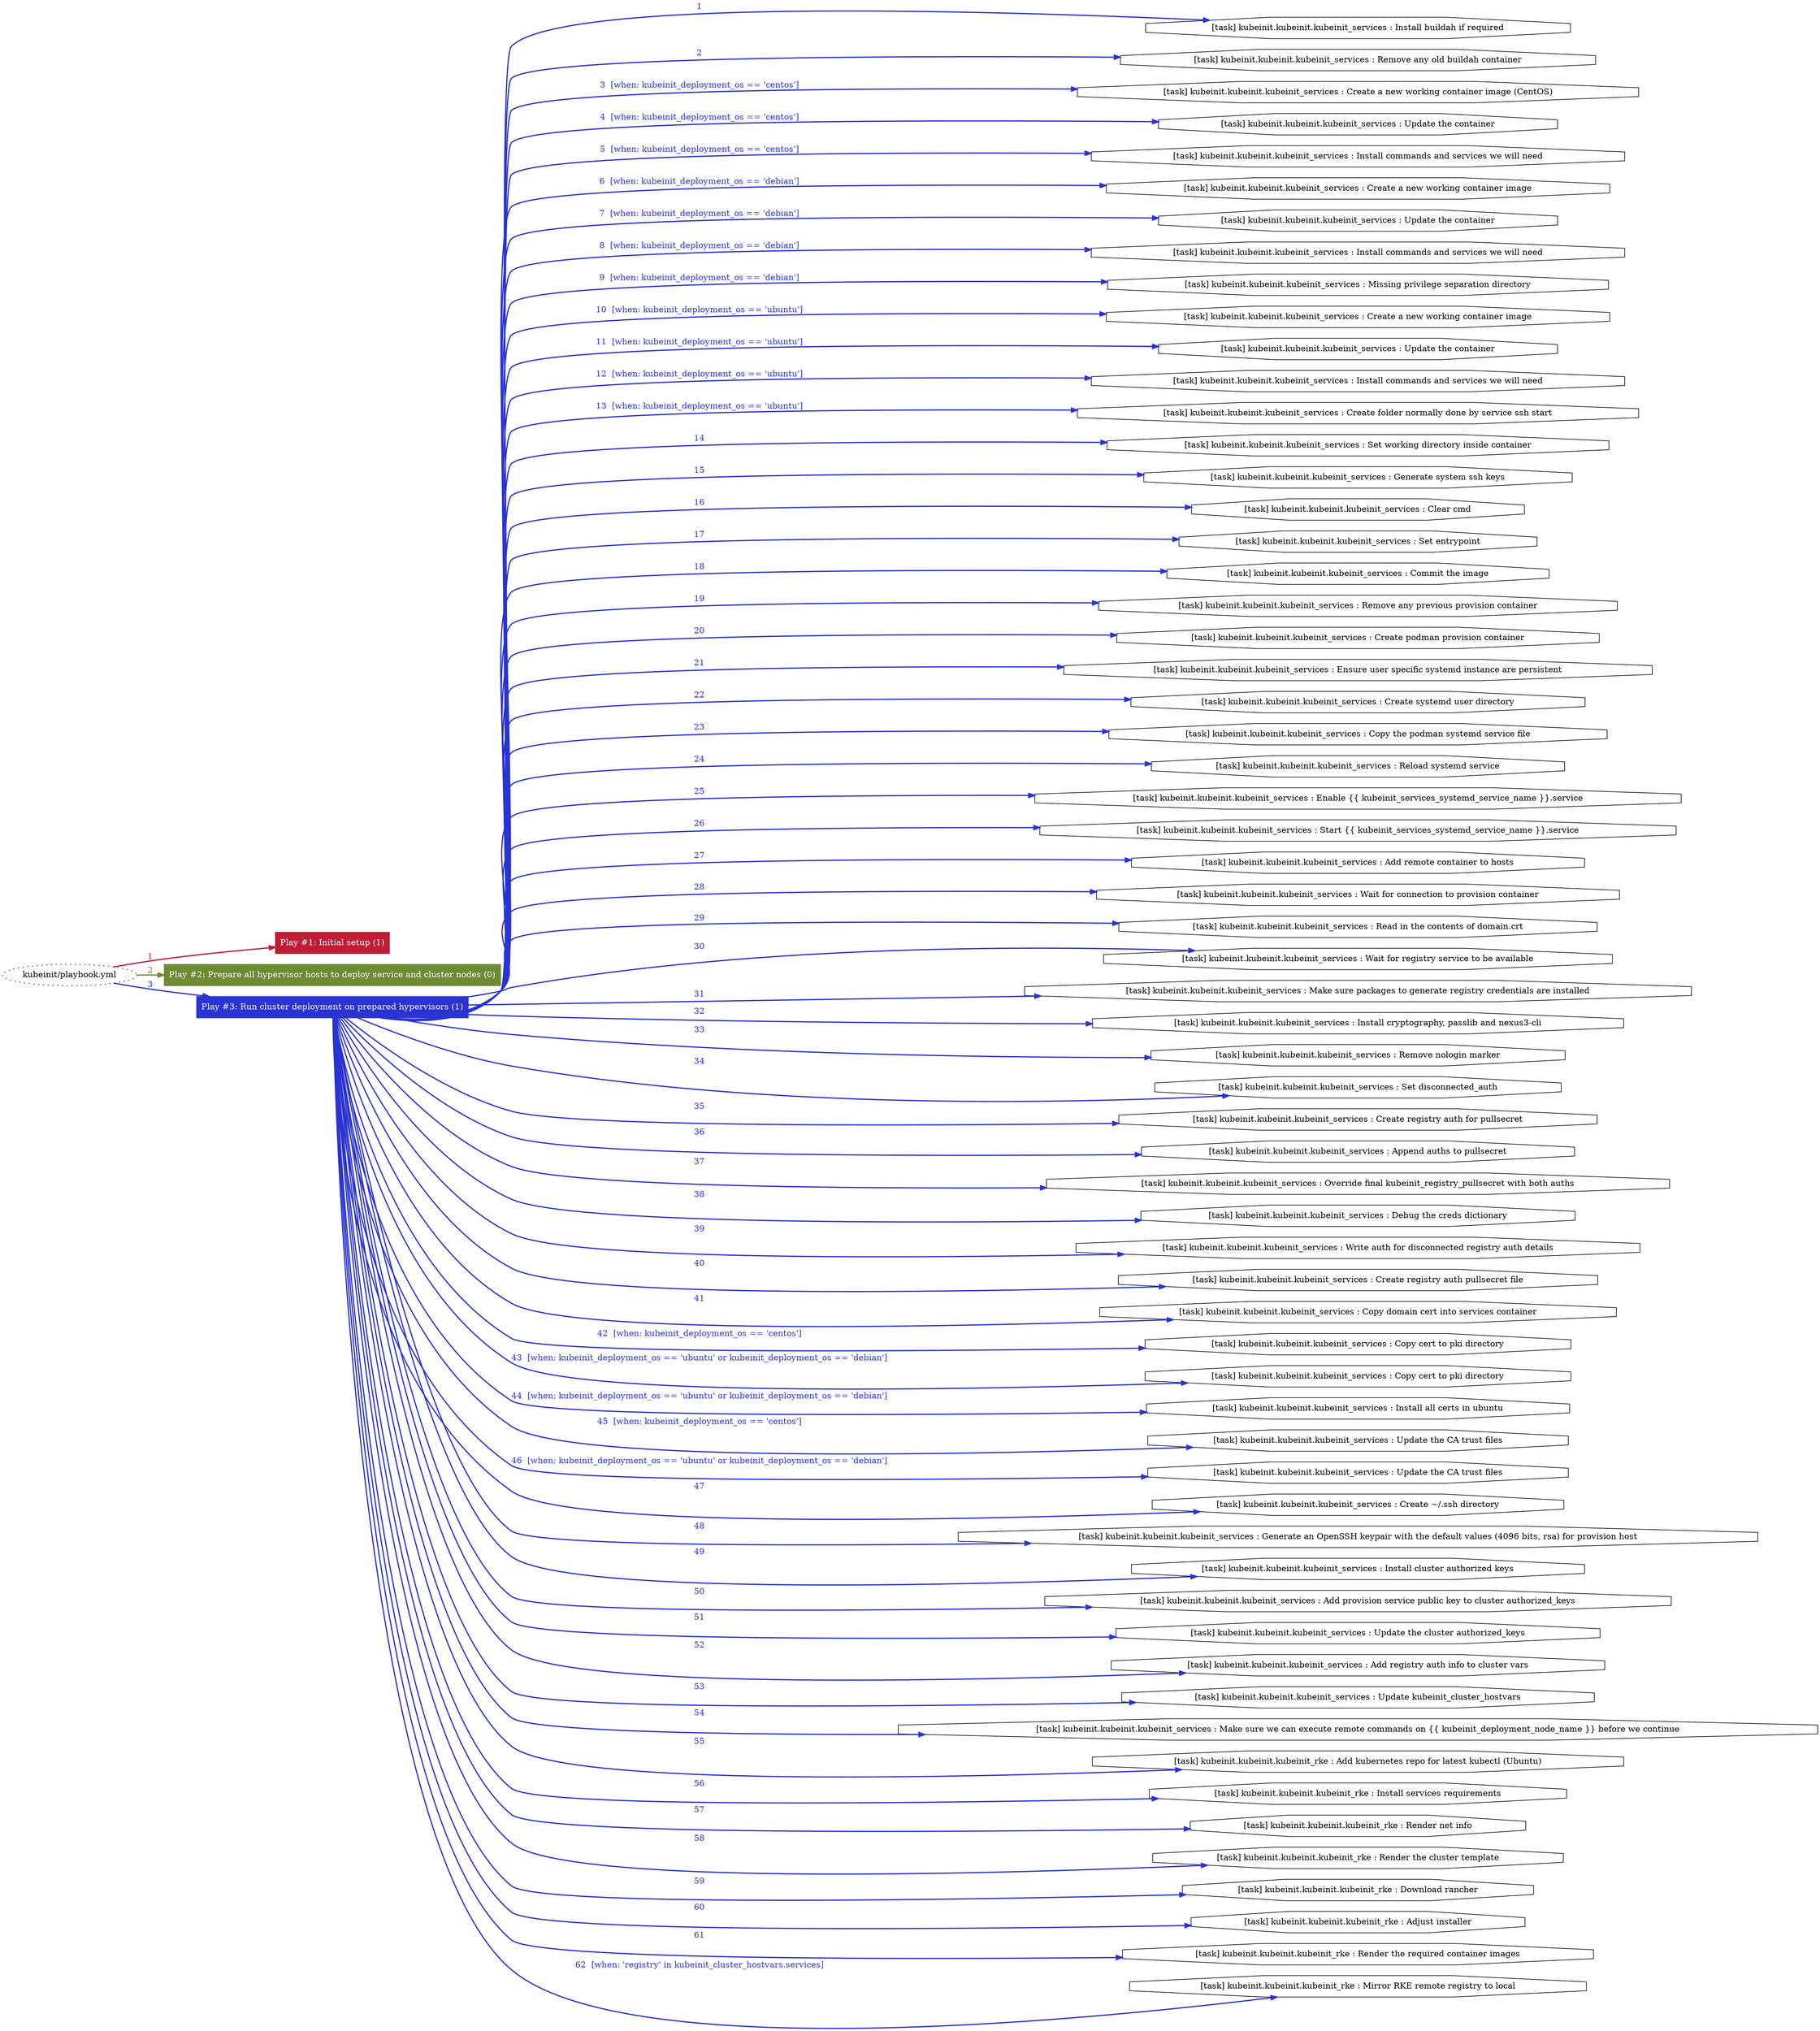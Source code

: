 digraph "kubeinit/playbook.yml "{
	graph [concentrate=true ordering=in rankdir=LR ratio=fill]
	edge [esep=5 sep=10]
	"kubeinit/playbook.yml" [id=root_node style=dotted]
	subgraph "Play #1: Initial setup (1) "{
		"Play #1: Initial setup (1)" [color="#c21b36" fontcolor="#ffffff" id="play_89d67668-7267-43d1-b84c-911eb8aa4e2b" shape=box style=filled tooltip=localhost]
		"kubeinit/playbook.yml" -> "Play #1: Initial setup (1)" [label=1 color="#c21b36" fontcolor="#c21b36" id="edge_b2fed649-0f4b-41f7-b678-6f6294aa1ee5" style=bold]
	}
	subgraph "Play #2: Prepare all hypervisor hosts to deploy service and cluster nodes (0) "{
		"Play #2: Prepare all hypervisor hosts to deploy service and cluster nodes (0)" [color="#6e8b33" fontcolor="#ffffff" id="play_ecfd4572-8cdd-41b9-9784-018dc79d2afe" shape=box style=filled tooltip=""]
		"kubeinit/playbook.yml" -> "Play #2: Prepare all hypervisor hosts to deploy service and cluster nodes (0)" [label=2 color="#6e8b33" fontcolor="#6e8b33" id="edge_59695be4-dd15-4cab-8c39-a798f95d34e9" style=bold]
	}
	subgraph "Play #3: Run cluster deployment on prepared hypervisors (1) "{
		"Play #3: Run cluster deployment on prepared hypervisors (1)" [color="#2a33d4" fontcolor="#ffffff" id="play_3122985b-a3b7-48ba-b21e-7017423d1f35" shape=box style=filled tooltip=localhost]
		"kubeinit/playbook.yml" -> "Play #3: Run cluster deployment on prepared hypervisors (1)" [label=3 color="#2a33d4" fontcolor="#2a33d4" id="edge_c2fb3bf5-c02c-4c47-ab6b-a9780a46cb64" style=bold]
		"task_26ccc3f7-27c9-4555-9eb3-af24d04f24d8" [label="[task] kubeinit.kubeinit.kubeinit_services : Install buildah if required" id="task_26ccc3f7-27c9-4555-9eb3-af24d04f24d8" shape=octagon tooltip="[task] kubeinit.kubeinit.kubeinit_services : Install buildah if required"]
		"Play #3: Run cluster deployment on prepared hypervisors (1)" -> "task_26ccc3f7-27c9-4555-9eb3-af24d04f24d8" [label=1 color="#2a33d4" fontcolor="#2a33d4" id="edge_a3361e6d-ffbb-4d22-848f-d4337b5cb434" style=bold]
		"task_e8ce27de-c4e7-4dfa-8392-21fc0e099fd5" [label="[task] kubeinit.kubeinit.kubeinit_services : Remove any old buildah container" id="task_e8ce27de-c4e7-4dfa-8392-21fc0e099fd5" shape=octagon tooltip="[task] kubeinit.kubeinit.kubeinit_services : Remove any old buildah container"]
		"Play #3: Run cluster deployment on prepared hypervisors (1)" -> "task_e8ce27de-c4e7-4dfa-8392-21fc0e099fd5" [label=2 color="#2a33d4" fontcolor="#2a33d4" id="edge_5a691e67-2f94-4a94-98a0-e6f48926ea81" style=bold]
		"task_4a4788f5-98e1-44b7-8d5e-c45001fbac1b" [label="[task] kubeinit.kubeinit.kubeinit_services : Create a new working container image (CentOS)" id="task_4a4788f5-98e1-44b7-8d5e-c45001fbac1b" shape=octagon tooltip="[task] kubeinit.kubeinit.kubeinit_services : Create a new working container image (CentOS)"]
		"Play #3: Run cluster deployment on prepared hypervisors (1)" -> "task_4a4788f5-98e1-44b7-8d5e-c45001fbac1b" [label="3  [when: kubeinit_deployment_os == 'centos']" color="#2a33d4" fontcolor="#2a33d4" id="edge_14951f3b-1302-4239-8224-7d203113e9e8" style=bold]
		"task_cafa6420-54a0-43d8-bfb5-ead46e9e29d4" [label="[task] kubeinit.kubeinit.kubeinit_services : Update the container" id="task_cafa6420-54a0-43d8-bfb5-ead46e9e29d4" shape=octagon tooltip="[task] kubeinit.kubeinit.kubeinit_services : Update the container"]
		"Play #3: Run cluster deployment on prepared hypervisors (1)" -> "task_cafa6420-54a0-43d8-bfb5-ead46e9e29d4" [label="4  [when: kubeinit_deployment_os == 'centos']" color="#2a33d4" fontcolor="#2a33d4" id="edge_3d279fb7-8619-45f5-9ab1-5c0846c779cb" style=bold]
		"task_20878efe-0852-45e9-adc4-e64f3038af6d" [label="[task] kubeinit.kubeinit.kubeinit_services : Install commands and services we will need" id="task_20878efe-0852-45e9-adc4-e64f3038af6d" shape=octagon tooltip="[task] kubeinit.kubeinit.kubeinit_services : Install commands and services we will need"]
		"Play #3: Run cluster deployment on prepared hypervisors (1)" -> "task_20878efe-0852-45e9-adc4-e64f3038af6d" [label="5  [when: kubeinit_deployment_os == 'centos']" color="#2a33d4" fontcolor="#2a33d4" id="edge_ffb7f184-85fd-4c95-816f-8b0e9eed30bf" style=bold]
		"task_94ddac06-dff6-4039-bb45-05b4e99f6f40" [label="[task] kubeinit.kubeinit.kubeinit_services : Create a new working container image" id="task_94ddac06-dff6-4039-bb45-05b4e99f6f40" shape=octagon tooltip="[task] kubeinit.kubeinit.kubeinit_services : Create a new working container image"]
		"Play #3: Run cluster deployment on prepared hypervisors (1)" -> "task_94ddac06-dff6-4039-bb45-05b4e99f6f40" [label="6  [when: kubeinit_deployment_os == 'debian']" color="#2a33d4" fontcolor="#2a33d4" id="edge_2a7e8adf-1c09-42c6-a2fc-eb75c6d77db1" style=bold]
		"task_a09706da-4a21-4a80-accc-cf0e344dad68" [label="[task] kubeinit.kubeinit.kubeinit_services : Update the container" id="task_a09706da-4a21-4a80-accc-cf0e344dad68" shape=octagon tooltip="[task] kubeinit.kubeinit.kubeinit_services : Update the container"]
		"Play #3: Run cluster deployment on prepared hypervisors (1)" -> "task_a09706da-4a21-4a80-accc-cf0e344dad68" [label="7  [when: kubeinit_deployment_os == 'debian']" color="#2a33d4" fontcolor="#2a33d4" id="edge_9457334b-2726-442e-973d-d5abcf603a57" style=bold]
		"task_7bd8dd98-a85d-4982-ad5f-85a6d67b9fdd" [label="[task] kubeinit.kubeinit.kubeinit_services : Install commands and services we will need" id="task_7bd8dd98-a85d-4982-ad5f-85a6d67b9fdd" shape=octagon tooltip="[task] kubeinit.kubeinit.kubeinit_services : Install commands and services we will need"]
		"Play #3: Run cluster deployment on prepared hypervisors (1)" -> "task_7bd8dd98-a85d-4982-ad5f-85a6d67b9fdd" [label="8  [when: kubeinit_deployment_os == 'debian']" color="#2a33d4" fontcolor="#2a33d4" id="edge_c10a9d0f-5013-4191-8ead-d24593d71eb2" style=bold]
		"task_be217b7c-b467-4d20-a1de-40ae57a543b9" [label="[task] kubeinit.kubeinit.kubeinit_services : Missing privilege separation directory" id="task_be217b7c-b467-4d20-a1de-40ae57a543b9" shape=octagon tooltip="[task] kubeinit.kubeinit.kubeinit_services : Missing privilege separation directory"]
		"Play #3: Run cluster deployment on prepared hypervisors (1)" -> "task_be217b7c-b467-4d20-a1de-40ae57a543b9" [label="9  [when: kubeinit_deployment_os == 'debian']" color="#2a33d4" fontcolor="#2a33d4" id="edge_32015455-98c3-4218-b388-2e2fa707a0e4" style=bold]
		"task_e35620a4-725a-4890-bfc9-58552d5b1191" [label="[task] kubeinit.kubeinit.kubeinit_services : Create a new working container image" id="task_e35620a4-725a-4890-bfc9-58552d5b1191" shape=octagon tooltip="[task] kubeinit.kubeinit.kubeinit_services : Create a new working container image"]
		"Play #3: Run cluster deployment on prepared hypervisors (1)" -> "task_e35620a4-725a-4890-bfc9-58552d5b1191" [label="10  [when: kubeinit_deployment_os == 'ubuntu']" color="#2a33d4" fontcolor="#2a33d4" id="edge_a37f49dc-c448-4ac8-8d53-b9ce103caedb" style=bold]
		"task_89980b26-8f3e-4ff7-ba50-f7609a46d00b" [label="[task] kubeinit.kubeinit.kubeinit_services : Update the container" id="task_89980b26-8f3e-4ff7-ba50-f7609a46d00b" shape=octagon tooltip="[task] kubeinit.kubeinit.kubeinit_services : Update the container"]
		"Play #3: Run cluster deployment on prepared hypervisors (1)" -> "task_89980b26-8f3e-4ff7-ba50-f7609a46d00b" [label="11  [when: kubeinit_deployment_os == 'ubuntu']" color="#2a33d4" fontcolor="#2a33d4" id="edge_e98054ed-778c-40ea-b776-ac24d2d56142" style=bold]
		"task_9341e42b-0421-43ef-b65b-ab5b3acd8a6a" [label="[task] kubeinit.kubeinit.kubeinit_services : Install commands and services we will need" id="task_9341e42b-0421-43ef-b65b-ab5b3acd8a6a" shape=octagon tooltip="[task] kubeinit.kubeinit.kubeinit_services : Install commands and services we will need"]
		"Play #3: Run cluster deployment on prepared hypervisors (1)" -> "task_9341e42b-0421-43ef-b65b-ab5b3acd8a6a" [label="12  [when: kubeinit_deployment_os == 'ubuntu']" color="#2a33d4" fontcolor="#2a33d4" id="edge_b0c4a159-3ee0-48d5-95b4-9053b7ba326e" style=bold]
		"task_7d2ca203-b883-411a-a090-d3f37f1e937b" [label="[task] kubeinit.kubeinit.kubeinit_services : Create folder normally done by service ssh start" id="task_7d2ca203-b883-411a-a090-d3f37f1e937b" shape=octagon tooltip="[task] kubeinit.kubeinit.kubeinit_services : Create folder normally done by service ssh start"]
		"Play #3: Run cluster deployment on prepared hypervisors (1)" -> "task_7d2ca203-b883-411a-a090-d3f37f1e937b" [label="13  [when: kubeinit_deployment_os == 'ubuntu']" color="#2a33d4" fontcolor="#2a33d4" id="edge_68b9e5df-1749-4a5b-8ee0-b80f4f5730c7" style=bold]
		"task_8d383ebd-6b81-4338-8587-c5d2cee01c8d" [label="[task] kubeinit.kubeinit.kubeinit_services : Set working directory inside container" id="task_8d383ebd-6b81-4338-8587-c5d2cee01c8d" shape=octagon tooltip="[task] kubeinit.kubeinit.kubeinit_services : Set working directory inside container"]
		"Play #3: Run cluster deployment on prepared hypervisors (1)" -> "task_8d383ebd-6b81-4338-8587-c5d2cee01c8d" [label=14 color="#2a33d4" fontcolor="#2a33d4" id="edge_c7d38f79-8a5c-43bc-86e5-ebcfcdc94438" style=bold]
		"task_fdbf1ae8-ef0e-4881-ab0f-120c1ec81e8e" [label="[task] kubeinit.kubeinit.kubeinit_services : Generate system ssh keys" id="task_fdbf1ae8-ef0e-4881-ab0f-120c1ec81e8e" shape=octagon tooltip="[task] kubeinit.kubeinit.kubeinit_services : Generate system ssh keys"]
		"Play #3: Run cluster deployment on prepared hypervisors (1)" -> "task_fdbf1ae8-ef0e-4881-ab0f-120c1ec81e8e" [label=15 color="#2a33d4" fontcolor="#2a33d4" id="edge_a886fb7b-d482-497f-b287-f1794a1e6b5b" style=bold]
		"task_490bf75a-bc05-4e7b-a4b4-ca92c9662fcb" [label="[task] kubeinit.kubeinit.kubeinit_services : Clear cmd" id="task_490bf75a-bc05-4e7b-a4b4-ca92c9662fcb" shape=octagon tooltip="[task] kubeinit.kubeinit.kubeinit_services : Clear cmd"]
		"Play #3: Run cluster deployment on prepared hypervisors (1)" -> "task_490bf75a-bc05-4e7b-a4b4-ca92c9662fcb" [label=16 color="#2a33d4" fontcolor="#2a33d4" id="edge_9da7501d-5439-450f-8c8b-c43f32300c48" style=bold]
		"task_d6cfb4b9-ec02-4df2-b7bd-3c970d837dd2" [label="[task] kubeinit.kubeinit.kubeinit_services : Set entrypoint" id="task_d6cfb4b9-ec02-4df2-b7bd-3c970d837dd2" shape=octagon tooltip="[task] kubeinit.kubeinit.kubeinit_services : Set entrypoint"]
		"Play #3: Run cluster deployment on prepared hypervisors (1)" -> "task_d6cfb4b9-ec02-4df2-b7bd-3c970d837dd2" [label=17 color="#2a33d4" fontcolor="#2a33d4" id="edge_d0db5bcc-5022-4d2f-a936-92f39120ecf9" style=bold]
		"task_d5c757d1-2993-4015-ad8f-b207d003e6e4" [label="[task] kubeinit.kubeinit.kubeinit_services : Commit the image" id="task_d5c757d1-2993-4015-ad8f-b207d003e6e4" shape=octagon tooltip="[task] kubeinit.kubeinit.kubeinit_services : Commit the image"]
		"Play #3: Run cluster deployment on prepared hypervisors (1)" -> "task_d5c757d1-2993-4015-ad8f-b207d003e6e4" [label=18 color="#2a33d4" fontcolor="#2a33d4" id="edge_f128c11e-090c-4199-8811-3b92e33a6ffe" style=bold]
		"task_0df48e35-d886-4646-8271-5a157b4adf11" [label="[task] kubeinit.kubeinit.kubeinit_services : Remove any previous provision container" id="task_0df48e35-d886-4646-8271-5a157b4adf11" shape=octagon tooltip="[task] kubeinit.kubeinit.kubeinit_services : Remove any previous provision container"]
		"Play #3: Run cluster deployment on prepared hypervisors (1)" -> "task_0df48e35-d886-4646-8271-5a157b4adf11" [label=19 color="#2a33d4" fontcolor="#2a33d4" id="edge_c13334d5-4485-46e6-8a3b-c79db0886161" style=bold]
		"task_f30c2f86-67d0-4256-95e7-8266794e2e5e" [label="[task] kubeinit.kubeinit.kubeinit_services : Create podman provision container" id="task_f30c2f86-67d0-4256-95e7-8266794e2e5e" shape=octagon tooltip="[task] kubeinit.kubeinit.kubeinit_services : Create podman provision container"]
		"Play #3: Run cluster deployment on prepared hypervisors (1)" -> "task_f30c2f86-67d0-4256-95e7-8266794e2e5e" [label=20 color="#2a33d4" fontcolor="#2a33d4" id="edge_3dd5bf9a-3f12-4caa-bd98-e3d26e99fe6d" style=bold]
		"task_b73257f6-ddd5-4dab-af0e-2f2fbfa19278" [label="[task] kubeinit.kubeinit.kubeinit_services : Ensure user specific systemd instance are persistent" id="task_b73257f6-ddd5-4dab-af0e-2f2fbfa19278" shape=octagon tooltip="[task] kubeinit.kubeinit.kubeinit_services : Ensure user specific systemd instance are persistent"]
		"Play #3: Run cluster deployment on prepared hypervisors (1)" -> "task_b73257f6-ddd5-4dab-af0e-2f2fbfa19278" [label=21 color="#2a33d4" fontcolor="#2a33d4" id="edge_3fb384db-3d9c-4f13-b707-c513d3376240" style=bold]
		"task_ce93e44f-934d-4756-a4ca-021bf81ec161" [label="[task] kubeinit.kubeinit.kubeinit_services : Create systemd user directory" id="task_ce93e44f-934d-4756-a4ca-021bf81ec161" shape=octagon tooltip="[task] kubeinit.kubeinit.kubeinit_services : Create systemd user directory"]
		"Play #3: Run cluster deployment on prepared hypervisors (1)" -> "task_ce93e44f-934d-4756-a4ca-021bf81ec161" [label=22 color="#2a33d4" fontcolor="#2a33d4" id="edge_d926f3c3-e246-4792-b531-c2c54e8a2bbf" style=bold]
		"task_126dbf3d-4bea-491a-8f47-f3efce88e8aa" [label="[task] kubeinit.kubeinit.kubeinit_services : Copy the podman systemd service file" id="task_126dbf3d-4bea-491a-8f47-f3efce88e8aa" shape=octagon tooltip="[task] kubeinit.kubeinit.kubeinit_services : Copy the podman systemd service file"]
		"Play #3: Run cluster deployment on prepared hypervisors (1)" -> "task_126dbf3d-4bea-491a-8f47-f3efce88e8aa" [label=23 color="#2a33d4" fontcolor="#2a33d4" id="edge_d897a31c-07e6-4821-bf46-6badfae91ef7" style=bold]
		"task_a6c2a98f-1bc7-4653-b76d-57a65dbc278c" [label="[task] kubeinit.kubeinit.kubeinit_services : Reload systemd service" id="task_a6c2a98f-1bc7-4653-b76d-57a65dbc278c" shape=octagon tooltip="[task] kubeinit.kubeinit.kubeinit_services : Reload systemd service"]
		"Play #3: Run cluster deployment on prepared hypervisors (1)" -> "task_a6c2a98f-1bc7-4653-b76d-57a65dbc278c" [label=24 color="#2a33d4" fontcolor="#2a33d4" id="edge_77a25df6-aecd-4eb5-8d89-6bc0e6722a66" style=bold]
		"task_a2f653d4-1b2a-4d5b-b396-feacf4d84310" [label="[task] kubeinit.kubeinit.kubeinit_services : Enable {{ kubeinit_services_systemd_service_name }}.service" id="task_a2f653d4-1b2a-4d5b-b396-feacf4d84310" shape=octagon tooltip="[task] kubeinit.kubeinit.kubeinit_services : Enable {{ kubeinit_services_systemd_service_name }}.service"]
		"Play #3: Run cluster deployment on prepared hypervisors (1)" -> "task_a2f653d4-1b2a-4d5b-b396-feacf4d84310" [label=25 color="#2a33d4" fontcolor="#2a33d4" id="edge_f665669e-a606-4e2d-8ab0-6bc1cca88205" style=bold]
		"task_31c2b6ee-6cad-42f4-aa12-08603a303819" [label="[task] kubeinit.kubeinit.kubeinit_services : Start {{ kubeinit_services_systemd_service_name }}.service" id="task_31c2b6ee-6cad-42f4-aa12-08603a303819" shape=octagon tooltip="[task] kubeinit.kubeinit.kubeinit_services : Start {{ kubeinit_services_systemd_service_name }}.service"]
		"Play #3: Run cluster deployment on prepared hypervisors (1)" -> "task_31c2b6ee-6cad-42f4-aa12-08603a303819" [label=26 color="#2a33d4" fontcolor="#2a33d4" id="edge_966262a9-42b9-48f7-a98c-0db9a7d493da" style=bold]
		"task_6df07245-3c19-421d-89b8-1c689de4e151" [label="[task] kubeinit.kubeinit.kubeinit_services : Add remote container to hosts" id="task_6df07245-3c19-421d-89b8-1c689de4e151" shape=octagon tooltip="[task] kubeinit.kubeinit.kubeinit_services : Add remote container to hosts"]
		"Play #3: Run cluster deployment on prepared hypervisors (1)" -> "task_6df07245-3c19-421d-89b8-1c689de4e151" [label=27 color="#2a33d4" fontcolor="#2a33d4" id="edge_ffd1b2bd-1182-4fa6-a90b-c7773fbabab1" style=bold]
		"task_5b9c6326-3f31-4c87-a17f-de231e6afa76" [label="[task] kubeinit.kubeinit.kubeinit_services : Wait for connection to provision container" id="task_5b9c6326-3f31-4c87-a17f-de231e6afa76" shape=octagon tooltip="[task] kubeinit.kubeinit.kubeinit_services : Wait for connection to provision container"]
		"Play #3: Run cluster deployment on prepared hypervisors (1)" -> "task_5b9c6326-3f31-4c87-a17f-de231e6afa76" [label=28 color="#2a33d4" fontcolor="#2a33d4" id="edge_72b3f019-9eea-4d4c-a6f4-ab73e9431dd1" style=bold]
		"task_7098e13f-bd4a-436d-a17d-96f3f4dc25b9" [label="[task] kubeinit.kubeinit.kubeinit_services : Read in the contents of domain.crt" id="task_7098e13f-bd4a-436d-a17d-96f3f4dc25b9" shape=octagon tooltip="[task] kubeinit.kubeinit.kubeinit_services : Read in the contents of domain.crt"]
		"Play #3: Run cluster deployment on prepared hypervisors (1)" -> "task_7098e13f-bd4a-436d-a17d-96f3f4dc25b9" [label=29 color="#2a33d4" fontcolor="#2a33d4" id="edge_f4ca4c26-efce-437a-8d71-522ce3799a28" style=bold]
		"task_e5a9d515-86fc-431e-9e8f-0c82cbbe8e0e" [label="[task] kubeinit.kubeinit.kubeinit_services : Wait for registry service to be available" id="task_e5a9d515-86fc-431e-9e8f-0c82cbbe8e0e" shape=octagon tooltip="[task] kubeinit.kubeinit.kubeinit_services : Wait for registry service to be available"]
		"Play #3: Run cluster deployment on prepared hypervisors (1)" -> "task_e5a9d515-86fc-431e-9e8f-0c82cbbe8e0e" [label=30 color="#2a33d4" fontcolor="#2a33d4" id="edge_b2b65624-1365-4070-8cc0-c1222d3b1883" style=bold]
		"task_45101cea-4c3e-4d67-9fc7-fdd1a56b36fd" [label="[task] kubeinit.kubeinit.kubeinit_services : Make sure packages to generate registry credentials are installed" id="task_45101cea-4c3e-4d67-9fc7-fdd1a56b36fd" shape=octagon tooltip="[task] kubeinit.kubeinit.kubeinit_services : Make sure packages to generate registry credentials are installed"]
		"Play #3: Run cluster deployment on prepared hypervisors (1)" -> "task_45101cea-4c3e-4d67-9fc7-fdd1a56b36fd" [label=31 color="#2a33d4" fontcolor="#2a33d4" id="edge_d50f5a11-242d-4f4d-97a8-2e8633b6db12" style=bold]
		"task_8043d74a-46c8-4326-bda9-86f668ac78ff" [label="[task] kubeinit.kubeinit.kubeinit_services : Install cryptography, passlib and nexus3-cli" id="task_8043d74a-46c8-4326-bda9-86f668ac78ff" shape=octagon tooltip="[task] kubeinit.kubeinit.kubeinit_services : Install cryptography, passlib and nexus3-cli"]
		"Play #3: Run cluster deployment on prepared hypervisors (1)" -> "task_8043d74a-46c8-4326-bda9-86f668ac78ff" [label=32 color="#2a33d4" fontcolor="#2a33d4" id="edge_486ad966-9ab2-48b4-803a-38477ebc6984" style=bold]
		"task_e1e6bf73-26dc-432e-be20-f6f23d2cebae" [label="[task] kubeinit.kubeinit.kubeinit_services : Remove nologin marker" id="task_e1e6bf73-26dc-432e-be20-f6f23d2cebae" shape=octagon tooltip="[task] kubeinit.kubeinit.kubeinit_services : Remove nologin marker"]
		"Play #3: Run cluster deployment on prepared hypervisors (1)" -> "task_e1e6bf73-26dc-432e-be20-f6f23d2cebae" [label=33 color="#2a33d4" fontcolor="#2a33d4" id="edge_b68119a2-d751-4a58-8c64-ddfaa35d697e" style=bold]
		"task_6402955f-0537-4c2d-9c90-ef697ac99fca" [label="[task] kubeinit.kubeinit.kubeinit_services : Set disconnected_auth" id="task_6402955f-0537-4c2d-9c90-ef697ac99fca" shape=octagon tooltip="[task] kubeinit.kubeinit.kubeinit_services : Set disconnected_auth"]
		"Play #3: Run cluster deployment on prepared hypervisors (1)" -> "task_6402955f-0537-4c2d-9c90-ef697ac99fca" [label=34 color="#2a33d4" fontcolor="#2a33d4" id="edge_1add2467-fae4-4f70-b886-5ab51725b3da" style=bold]
		"task_5822c385-1d4d-48a1-9653-f2f150ef8f3d" [label="[task] kubeinit.kubeinit.kubeinit_services : Create registry auth for pullsecret" id="task_5822c385-1d4d-48a1-9653-f2f150ef8f3d" shape=octagon tooltip="[task] kubeinit.kubeinit.kubeinit_services : Create registry auth for pullsecret"]
		"Play #3: Run cluster deployment on prepared hypervisors (1)" -> "task_5822c385-1d4d-48a1-9653-f2f150ef8f3d" [label=35 color="#2a33d4" fontcolor="#2a33d4" id="edge_410553da-a005-4067-bed7-69602e87f906" style=bold]
		"task_8ae0e8d4-5f89-4197-8b14-0f26ec9a65c7" [label="[task] kubeinit.kubeinit.kubeinit_services : Append auths to pullsecret" id="task_8ae0e8d4-5f89-4197-8b14-0f26ec9a65c7" shape=octagon tooltip="[task] kubeinit.kubeinit.kubeinit_services : Append auths to pullsecret"]
		"Play #3: Run cluster deployment on prepared hypervisors (1)" -> "task_8ae0e8d4-5f89-4197-8b14-0f26ec9a65c7" [label=36 color="#2a33d4" fontcolor="#2a33d4" id="edge_d42fd137-6b36-4fe2-bed3-e399a8ebd744" style=bold]
		"task_3aa8e245-3b0f-44a5-a50f-375ce3e8bb41" [label="[task] kubeinit.kubeinit.kubeinit_services : Override final kubeinit_registry_pullsecret with both auths" id="task_3aa8e245-3b0f-44a5-a50f-375ce3e8bb41" shape=octagon tooltip="[task] kubeinit.kubeinit.kubeinit_services : Override final kubeinit_registry_pullsecret with both auths"]
		"Play #3: Run cluster deployment on prepared hypervisors (1)" -> "task_3aa8e245-3b0f-44a5-a50f-375ce3e8bb41" [label=37 color="#2a33d4" fontcolor="#2a33d4" id="edge_260751d8-6858-4791-b328-24f386aace7d" style=bold]
		"task_c56ac872-4ce2-4427-a585-e252644e0ec6" [label="[task] kubeinit.kubeinit.kubeinit_services : Debug the creds dictionary" id="task_c56ac872-4ce2-4427-a585-e252644e0ec6" shape=octagon tooltip="[task] kubeinit.kubeinit.kubeinit_services : Debug the creds dictionary"]
		"Play #3: Run cluster deployment on prepared hypervisors (1)" -> "task_c56ac872-4ce2-4427-a585-e252644e0ec6" [label=38 color="#2a33d4" fontcolor="#2a33d4" id="edge_45da1575-51e4-4795-a265-cae1792f2f63" style=bold]
		"task_9b1ad206-98a2-4421-8f10-ad056f9a0057" [label="[task] kubeinit.kubeinit.kubeinit_services : Write auth for disconnected registry auth details" id="task_9b1ad206-98a2-4421-8f10-ad056f9a0057" shape=octagon tooltip="[task] kubeinit.kubeinit.kubeinit_services : Write auth for disconnected registry auth details"]
		"Play #3: Run cluster deployment on prepared hypervisors (1)" -> "task_9b1ad206-98a2-4421-8f10-ad056f9a0057" [label=39 color="#2a33d4" fontcolor="#2a33d4" id="edge_007f1c73-13dc-4cdc-9557-e0a1b08969d6" style=bold]
		"task_43ab566b-1da3-4804-acbf-440388c7a425" [label="[task] kubeinit.kubeinit.kubeinit_services : Create registry auth pullsecret file" id="task_43ab566b-1da3-4804-acbf-440388c7a425" shape=octagon tooltip="[task] kubeinit.kubeinit.kubeinit_services : Create registry auth pullsecret file"]
		"Play #3: Run cluster deployment on prepared hypervisors (1)" -> "task_43ab566b-1da3-4804-acbf-440388c7a425" [label=40 color="#2a33d4" fontcolor="#2a33d4" id="edge_31b2ec87-10b8-441c-88a6-f029d3f21a06" style=bold]
		"task_cf137c3a-bed0-47fd-8ea5-2eff12ca4321" [label="[task] kubeinit.kubeinit.kubeinit_services : Copy domain cert into services container" id="task_cf137c3a-bed0-47fd-8ea5-2eff12ca4321" shape=octagon tooltip="[task] kubeinit.kubeinit.kubeinit_services : Copy domain cert into services container"]
		"Play #3: Run cluster deployment on prepared hypervisors (1)" -> "task_cf137c3a-bed0-47fd-8ea5-2eff12ca4321" [label=41 color="#2a33d4" fontcolor="#2a33d4" id="edge_19af210a-5bc3-4498-9718-4c90c1d5a5bc" style=bold]
		"task_843a42b6-6bed-4bb8-ae88-284dd943fcc7" [label="[task] kubeinit.kubeinit.kubeinit_services : Copy cert to pki directory" id="task_843a42b6-6bed-4bb8-ae88-284dd943fcc7" shape=octagon tooltip="[task] kubeinit.kubeinit.kubeinit_services : Copy cert to pki directory"]
		"Play #3: Run cluster deployment on prepared hypervisors (1)" -> "task_843a42b6-6bed-4bb8-ae88-284dd943fcc7" [label="42  [when: kubeinit_deployment_os == 'centos']" color="#2a33d4" fontcolor="#2a33d4" id="edge_98cfb61b-b09f-4d4b-a28d-85991f4bcb67" style=bold]
		"task_cdcbb138-630a-4b47-9be4-a174847e1fb6" [label="[task] kubeinit.kubeinit.kubeinit_services : Copy cert to pki directory" id="task_cdcbb138-630a-4b47-9be4-a174847e1fb6" shape=octagon tooltip="[task] kubeinit.kubeinit.kubeinit_services : Copy cert to pki directory"]
		"Play #3: Run cluster deployment on prepared hypervisors (1)" -> "task_cdcbb138-630a-4b47-9be4-a174847e1fb6" [label="43  [when: kubeinit_deployment_os == 'ubuntu' or kubeinit_deployment_os == 'debian']" color="#2a33d4" fontcolor="#2a33d4" id="edge_2473f048-0a16-4ae7-96f6-f884692e6416" style=bold]
		"task_e19a4a04-b3ee-4113-9c48-60c9ee5900a3" [label="[task] kubeinit.kubeinit.kubeinit_services : Install all certs in ubuntu" id="task_e19a4a04-b3ee-4113-9c48-60c9ee5900a3" shape=octagon tooltip="[task] kubeinit.kubeinit.kubeinit_services : Install all certs in ubuntu"]
		"Play #3: Run cluster deployment on prepared hypervisors (1)" -> "task_e19a4a04-b3ee-4113-9c48-60c9ee5900a3" [label="44  [when: kubeinit_deployment_os == 'ubuntu' or kubeinit_deployment_os == 'debian']" color="#2a33d4" fontcolor="#2a33d4" id="edge_0491ccb3-e3ef-48a2-a960-0569f27ad63a" style=bold]
		"task_bef3bda7-3b54-437a-aa41-e46d1541e18f" [label="[task] kubeinit.kubeinit.kubeinit_services : Update the CA trust files" id="task_bef3bda7-3b54-437a-aa41-e46d1541e18f" shape=octagon tooltip="[task] kubeinit.kubeinit.kubeinit_services : Update the CA trust files"]
		"Play #3: Run cluster deployment on prepared hypervisors (1)" -> "task_bef3bda7-3b54-437a-aa41-e46d1541e18f" [label="45  [when: kubeinit_deployment_os == 'centos']" color="#2a33d4" fontcolor="#2a33d4" id="edge_2197ebe1-6fff-4aa3-8d61-46daf9edeeee" style=bold]
		"task_b35390cd-f099-4632-82f7-05f641b60416" [label="[task] kubeinit.kubeinit.kubeinit_services : Update the CA trust files" id="task_b35390cd-f099-4632-82f7-05f641b60416" shape=octagon tooltip="[task] kubeinit.kubeinit.kubeinit_services : Update the CA trust files"]
		"Play #3: Run cluster deployment on prepared hypervisors (1)" -> "task_b35390cd-f099-4632-82f7-05f641b60416" [label="46  [when: kubeinit_deployment_os == 'ubuntu' or kubeinit_deployment_os == 'debian']" color="#2a33d4" fontcolor="#2a33d4" id="edge_0d9ad445-536f-4ce9-97f9-205e5a67dd97" style=bold]
		"task_0a9e2bda-bf3d-4415-ad7a-b660e581f393" [label="[task] kubeinit.kubeinit.kubeinit_services : Create ~/.ssh directory" id="task_0a9e2bda-bf3d-4415-ad7a-b660e581f393" shape=octagon tooltip="[task] kubeinit.kubeinit.kubeinit_services : Create ~/.ssh directory"]
		"Play #3: Run cluster deployment on prepared hypervisors (1)" -> "task_0a9e2bda-bf3d-4415-ad7a-b660e581f393" [label=47 color="#2a33d4" fontcolor="#2a33d4" id="edge_95e49ba3-daca-434a-9006-f9480c6977cc" style=bold]
		"task_db5aa0a9-0e79-4277-b1d7-bda13bc89053" [label="[task] kubeinit.kubeinit.kubeinit_services : Generate an OpenSSH keypair with the default values (4096 bits, rsa) for provision host" id="task_db5aa0a9-0e79-4277-b1d7-bda13bc89053" shape=octagon tooltip="[task] kubeinit.kubeinit.kubeinit_services : Generate an OpenSSH keypair with the default values (4096 bits, rsa) for provision host"]
		"Play #3: Run cluster deployment on prepared hypervisors (1)" -> "task_db5aa0a9-0e79-4277-b1d7-bda13bc89053" [label=48 color="#2a33d4" fontcolor="#2a33d4" id="edge_dc3a9789-2c52-457e-ac14-0eb51a80aa55" style=bold]
		"task_c5210ded-66b9-440f-8e7e-e3a867e252d6" [label="[task] kubeinit.kubeinit.kubeinit_services : Install cluster authorized keys" id="task_c5210ded-66b9-440f-8e7e-e3a867e252d6" shape=octagon tooltip="[task] kubeinit.kubeinit.kubeinit_services : Install cluster authorized keys"]
		"Play #3: Run cluster deployment on prepared hypervisors (1)" -> "task_c5210ded-66b9-440f-8e7e-e3a867e252d6" [label=49 color="#2a33d4" fontcolor="#2a33d4" id="edge_16f1e047-c9a2-44a5-8bdc-7403b0b482fd" style=bold]
		"task_d91aee40-1cfb-4eb6-af59-ac726c135811" [label="[task] kubeinit.kubeinit.kubeinit_services : Add provision service public key to cluster authorized_keys" id="task_d91aee40-1cfb-4eb6-af59-ac726c135811" shape=octagon tooltip="[task] kubeinit.kubeinit.kubeinit_services : Add provision service public key to cluster authorized_keys"]
		"Play #3: Run cluster deployment on prepared hypervisors (1)" -> "task_d91aee40-1cfb-4eb6-af59-ac726c135811" [label=50 color="#2a33d4" fontcolor="#2a33d4" id="edge_d59178e3-b700-442a-a73c-10644fbba287" style=bold]
		"task_4e68b999-e8ef-4f8c-97fa-1da072b38edc" [label="[task] kubeinit.kubeinit.kubeinit_services : Update the cluster authorized_keys" id="task_4e68b999-e8ef-4f8c-97fa-1da072b38edc" shape=octagon tooltip="[task] kubeinit.kubeinit.kubeinit_services : Update the cluster authorized_keys"]
		"Play #3: Run cluster deployment on prepared hypervisors (1)" -> "task_4e68b999-e8ef-4f8c-97fa-1da072b38edc" [label=51 color="#2a33d4" fontcolor="#2a33d4" id="edge_0ee10b13-196d-41cd-ac6a-abef07bdb811" style=bold]
		"task_4b8c5ceb-cb8b-4567-a201-6ae77b14e4b6" [label="[task] kubeinit.kubeinit.kubeinit_services : Add registry auth info to cluster vars" id="task_4b8c5ceb-cb8b-4567-a201-6ae77b14e4b6" shape=octagon tooltip="[task] kubeinit.kubeinit.kubeinit_services : Add registry auth info to cluster vars"]
		"Play #3: Run cluster deployment on prepared hypervisors (1)" -> "task_4b8c5ceb-cb8b-4567-a201-6ae77b14e4b6" [label=52 color="#2a33d4" fontcolor="#2a33d4" id="edge_c1271eb7-2743-4e48-aa36-00fff03bd5ac" style=bold]
		"task_5ad36478-9c07-4331-a228-7eba7d89cd0d" [label="[task] kubeinit.kubeinit.kubeinit_services : Update kubeinit_cluster_hostvars" id="task_5ad36478-9c07-4331-a228-7eba7d89cd0d" shape=octagon tooltip="[task] kubeinit.kubeinit.kubeinit_services : Update kubeinit_cluster_hostvars"]
		"Play #3: Run cluster deployment on prepared hypervisors (1)" -> "task_5ad36478-9c07-4331-a228-7eba7d89cd0d" [label=53 color="#2a33d4" fontcolor="#2a33d4" id="edge_20909365-333f-435b-adfb-e1aeb03c3c03" style=bold]
		"task_9d035693-c5e9-4383-b51b-bc49a989d0fa" [label="[task] kubeinit.kubeinit.kubeinit_services : Make sure we can execute remote commands on {{ kubeinit_deployment_node_name }} before we continue" id="task_9d035693-c5e9-4383-b51b-bc49a989d0fa" shape=octagon tooltip="[task] kubeinit.kubeinit.kubeinit_services : Make sure we can execute remote commands on {{ kubeinit_deployment_node_name }} before we continue"]
		"Play #3: Run cluster deployment on prepared hypervisors (1)" -> "task_9d035693-c5e9-4383-b51b-bc49a989d0fa" [label=54 color="#2a33d4" fontcolor="#2a33d4" id="edge_c25c1eb7-b27c-4164-99fd-c04f6f5118d4" style=bold]
		"task_65582455-64c5-4610-95c0-8e085778a1b8" [label="[task] kubeinit.kubeinit.kubeinit_rke : Add kubernetes repo for latest kubectl (Ubuntu)" id="task_65582455-64c5-4610-95c0-8e085778a1b8" shape=octagon tooltip="[task] kubeinit.kubeinit.kubeinit_rke : Add kubernetes repo for latest kubectl (Ubuntu)"]
		"Play #3: Run cluster deployment on prepared hypervisors (1)" -> "task_65582455-64c5-4610-95c0-8e085778a1b8" [label=55 color="#2a33d4" fontcolor="#2a33d4" id="edge_8ccc935a-bf56-4684-abe3-2e86191f4b44" style=bold]
		"task_929d9fe4-5f00-4305-8cc3-1e088abb0b8e" [label="[task] kubeinit.kubeinit.kubeinit_rke : Install services requirements" id="task_929d9fe4-5f00-4305-8cc3-1e088abb0b8e" shape=octagon tooltip="[task] kubeinit.kubeinit.kubeinit_rke : Install services requirements"]
		"Play #3: Run cluster deployment on prepared hypervisors (1)" -> "task_929d9fe4-5f00-4305-8cc3-1e088abb0b8e" [label=56 color="#2a33d4" fontcolor="#2a33d4" id="edge_6fc8dd10-bacf-41ae-b65f-fbfadfd3b92a" style=bold]
		"task_a9153f7e-90d5-4581-ab45-1ba9af864d18" [label="[task] kubeinit.kubeinit.kubeinit_rke : Render net info" id="task_a9153f7e-90d5-4581-ab45-1ba9af864d18" shape=octagon tooltip="[task] kubeinit.kubeinit.kubeinit_rke : Render net info"]
		"Play #3: Run cluster deployment on prepared hypervisors (1)" -> "task_a9153f7e-90d5-4581-ab45-1ba9af864d18" [label=57 color="#2a33d4" fontcolor="#2a33d4" id="edge_695e8fe4-528b-418b-85ee-a0d0c7e25f28" style=bold]
		"task_dfa86775-5541-4c8d-9c5f-d3e76df3d944" [label="[task] kubeinit.kubeinit.kubeinit_rke : Render the cluster template" id="task_dfa86775-5541-4c8d-9c5f-d3e76df3d944" shape=octagon tooltip="[task] kubeinit.kubeinit.kubeinit_rke : Render the cluster template"]
		"Play #3: Run cluster deployment on prepared hypervisors (1)" -> "task_dfa86775-5541-4c8d-9c5f-d3e76df3d944" [label=58 color="#2a33d4" fontcolor="#2a33d4" id="edge_35c681c2-8022-4837-8d64-ac9311ca0b05" style=bold]
		"task_eed3a5f1-e426-4d07-bd6e-70063baa6ad6" [label="[task] kubeinit.kubeinit.kubeinit_rke : Download rancher" id="task_eed3a5f1-e426-4d07-bd6e-70063baa6ad6" shape=octagon tooltip="[task] kubeinit.kubeinit.kubeinit_rke : Download rancher"]
		"Play #3: Run cluster deployment on prepared hypervisors (1)" -> "task_eed3a5f1-e426-4d07-bd6e-70063baa6ad6" [label=59 color="#2a33d4" fontcolor="#2a33d4" id="edge_c41c5e9c-8a28-468f-80e2-96409b3d2d04" style=bold]
		"task_6d5cd9aa-706f-4344-85e1-61b1942a51bc" [label="[task] kubeinit.kubeinit.kubeinit_rke : Adjust installer" id="task_6d5cd9aa-706f-4344-85e1-61b1942a51bc" shape=octagon tooltip="[task] kubeinit.kubeinit.kubeinit_rke : Adjust installer"]
		"Play #3: Run cluster deployment on prepared hypervisors (1)" -> "task_6d5cd9aa-706f-4344-85e1-61b1942a51bc" [label=60 color="#2a33d4" fontcolor="#2a33d4" id="edge_eecb130c-8a1f-467f-a46f-7d19da963615" style=bold]
		"task_5456dd76-2362-485a-b64b-0566e1d8168c" [label="[task] kubeinit.kubeinit.kubeinit_rke : Render the required container images" id="task_5456dd76-2362-485a-b64b-0566e1d8168c" shape=octagon tooltip="[task] kubeinit.kubeinit.kubeinit_rke : Render the required container images"]
		"Play #3: Run cluster deployment on prepared hypervisors (1)" -> "task_5456dd76-2362-485a-b64b-0566e1d8168c" [label=61 color="#2a33d4" fontcolor="#2a33d4" id="edge_e437fa4f-9c01-4664-a77e-292a8434d03d" style=bold]
		"task_8ce6d13e-babc-4d0e-ae22-3c73f171cb3a" [label="[task] kubeinit.kubeinit.kubeinit_rke : Mirror RKE remote registry to local" id="task_8ce6d13e-babc-4d0e-ae22-3c73f171cb3a" shape=octagon tooltip="[task] kubeinit.kubeinit.kubeinit_rke : Mirror RKE remote registry to local"]
		"Play #3: Run cluster deployment on prepared hypervisors (1)" -> "task_8ce6d13e-babc-4d0e-ae22-3c73f171cb3a" [label="62  [when: 'registry' in kubeinit_cluster_hostvars.services]" color="#2a33d4" fontcolor="#2a33d4" id="edge_3f66b68e-5ca5-42c1-b0e4-9f786134067e" style=bold]
	}
}

